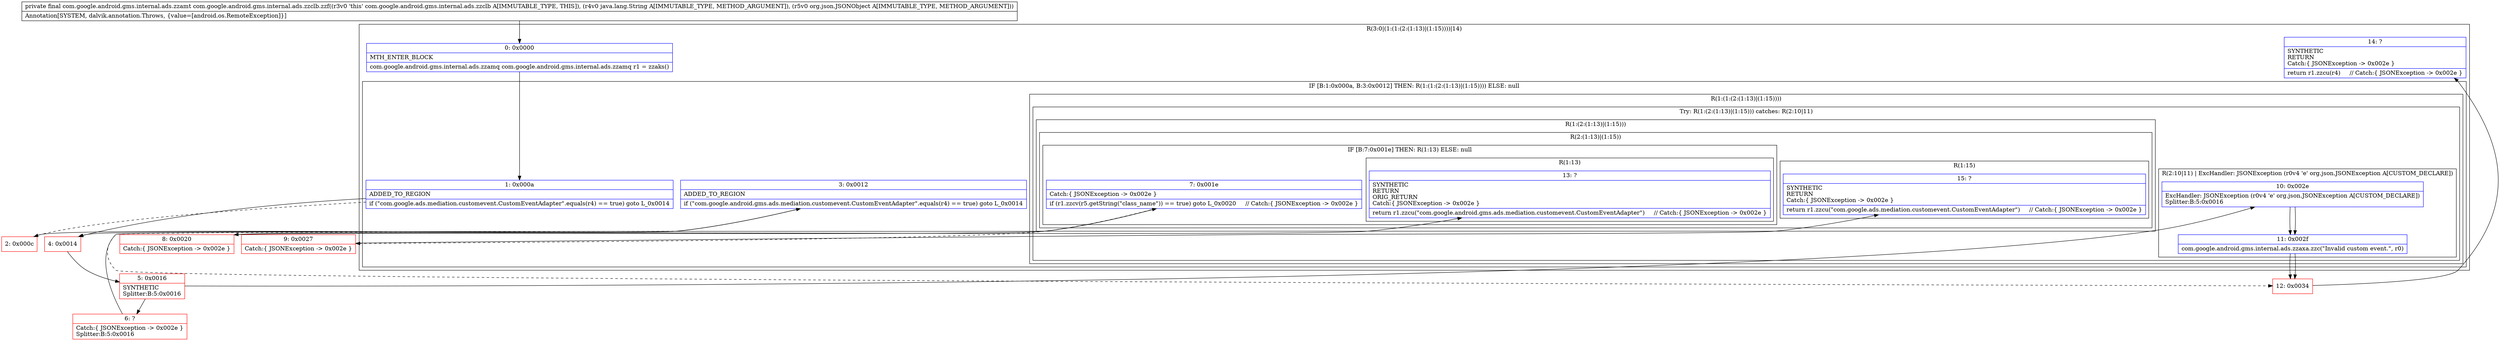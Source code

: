 digraph "CFG forcom.google.android.gms.internal.ads.zzclb.zzf(Ljava\/lang\/String;Lorg\/json\/JSONObject;)Lcom\/google\/android\/gms\/internal\/ads\/zzamt;" {
subgraph cluster_Region_1188703628 {
label = "R(3:0|(1:(1:(2:(1:13)|(1:15))))|14)";
node [shape=record,color=blue];
Node_0 [shape=record,label="{0\:\ 0x0000|MTH_ENTER_BLOCK\l|com.google.android.gms.internal.ads.zzamq com.google.android.gms.internal.ads.zzamq r1 = zzaks()\l}"];
subgraph cluster_IfRegion_1912892580 {
label = "IF [B:1:0x000a, B:3:0x0012] THEN: R(1:(1:(2:(1:13)|(1:15)))) ELSE: null";
node [shape=record,color=blue];
Node_1 [shape=record,label="{1\:\ 0x000a|ADDED_TO_REGION\l|if (\"com.google.ads.mediation.customevent.CustomEventAdapter\".equals(r4) == true) goto L_0x0014\l}"];
Node_3 [shape=record,label="{3\:\ 0x0012|ADDED_TO_REGION\l|if (\"com.google.android.gms.ads.mediation.customevent.CustomEventAdapter\".equals(r4) == true) goto L_0x0014\l}"];
subgraph cluster_Region_379159550 {
label = "R(1:(1:(2:(1:13)|(1:15))))";
node [shape=record,color=blue];
subgraph cluster_TryCatchRegion_448221262 {
label = "Try: R(1:(2:(1:13)|(1:15))) catches: R(2:10|11)";
node [shape=record,color=blue];
subgraph cluster_Region_1617240159 {
label = "R(1:(2:(1:13)|(1:15)))";
node [shape=record,color=blue];
subgraph cluster_Region_836047291 {
label = "R(2:(1:13)|(1:15))";
node [shape=record,color=blue];
subgraph cluster_IfRegion_274743637 {
label = "IF [B:7:0x001e] THEN: R(1:13) ELSE: null";
node [shape=record,color=blue];
Node_7 [shape=record,label="{7\:\ 0x001e|Catch:\{ JSONException \-\> 0x002e \}\l|if (r1.zzcv(r5.getString(\"class_name\")) == true) goto L_0x0020     \/\/ Catch:\{ JSONException \-\> 0x002e \}\l}"];
subgraph cluster_Region_1422173786 {
label = "R(1:13)";
node [shape=record,color=blue];
Node_13 [shape=record,label="{13\:\ ?|SYNTHETIC\lRETURN\lORIG_RETURN\lCatch:\{ JSONException \-\> 0x002e \}\l|return r1.zzcu(\"com.google.android.gms.ads.mediation.customevent.CustomEventAdapter\")     \/\/ Catch:\{ JSONException \-\> 0x002e \}\l}"];
}
}
subgraph cluster_Region_415321764 {
label = "R(1:15)";
node [shape=record,color=blue];
Node_15 [shape=record,label="{15\:\ ?|SYNTHETIC\lRETURN\lCatch:\{ JSONException \-\> 0x002e \}\l|return r1.zzcu(\"com.google.ads.mediation.customevent.CustomEventAdapter\")     \/\/ Catch:\{ JSONException \-\> 0x002e \}\l}"];
}
}
}
subgraph cluster_Region_1804198412 {
label = "R(2:10|11) | ExcHandler: JSONException (r0v4 'e' org.json.JSONException A[CUSTOM_DECLARE])\l";
node [shape=record,color=blue];
Node_10 [shape=record,label="{10\:\ 0x002e|ExcHandler: JSONException (r0v4 'e' org.json.JSONException A[CUSTOM_DECLARE])\lSplitter:B:5:0x0016\l}"];
Node_11 [shape=record,label="{11\:\ 0x002f|com.google.android.gms.internal.ads.zzaxa.zzc(\"Invalid custom event.\", r0)\l}"];
}
}
}
}
Node_14 [shape=record,label="{14\:\ ?|SYNTHETIC\lRETURN\lCatch:\{ JSONException \-\> 0x002e \}\l|return r1.zzcu(r4)     \/\/ Catch:\{ JSONException \-\> 0x002e \}\l}"];
}
subgraph cluster_Region_1804198412 {
label = "R(2:10|11) | ExcHandler: JSONException (r0v4 'e' org.json.JSONException A[CUSTOM_DECLARE])\l";
node [shape=record,color=blue];
Node_10 [shape=record,label="{10\:\ 0x002e|ExcHandler: JSONException (r0v4 'e' org.json.JSONException A[CUSTOM_DECLARE])\lSplitter:B:5:0x0016\l}"];
Node_11 [shape=record,label="{11\:\ 0x002f|com.google.android.gms.internal.ads.zzaxa.zzc(\"Invalid custom event.\", r0)\l}"];
}
Node_2 [shape=record,color=red,label="{2\:\ 0x000c}"];
Node_4 [shape=record,color=red,label="{4\:\ 0x0014}"];
Node_5 [shape=record,color=red,label="{5\:\ 0x0016|SYNTHETIC\lSplitter:B:5:0x0016\l}"];
Node_6 [shape=record,color=red,label="{6\:\ ?|Catch:\{ JSONException \-\> 0x002e \}\lSplitter:B:5:0x0016\l}"];
Node_8 [shape=record,color=red,label="{8\:\ 0x0020|Catch:\{ JSONException \-\> 0x002e \}\l}"];
Node_9 [shape=record,color=red,label="{9\:\ 0x0027|Catch:\{ JSONException \-\> 0x002e \}\l}"];
Node_12 [shape=record,color=red,label="{12\:\ 0x0034}"];
MethodNode[shape=record,label="{private final com.google.android.gms.internal.ads.zzamt com.google.android.gms.internal.ads.zzclb.zzf((r3v0 'this' com.google.android.gms.internal.ads.zzclb A[IMMUTABLE_TYPE, THIS]), (r4v0 java.lang.String A[IMMUTABLE_TYPE, METHOD_ARGUMENT]), (r5v0 org.json.JSONObject A[IMMUTABLE_TYPE, METHOD_ARGUMENT]))  | Annotation[SYSTEM, dalvik.annotation.Throws, \{value=[android.os.RemoteException]\}]\l}"];
MethodNode -> Node_0;
Node_0 -> Node_1;
Node_1 -> Node_2[style=dashed];
Node_1 -> Node_4;
Node_3 -> Node_4;
Node_3 -> Node_12[style=dashed];
Node_7 -> Node_8;
Node_7 -> Node_9[style=dashed];
Node_10 -> Node_11;
Node_11 -> Node_12;
Node_10 -> Node_11;
Node_11 -> Node_12;
Node_2 -> Node_3;
Node_4 -> Node_5;
Node_5 -> Node_6;
Node_5 -> Node_10;
Node_6 -> Node_7;
Node_8 -> Node_13;
Node_9 -> Node_15;
Node_12 -> Node_14;
}

